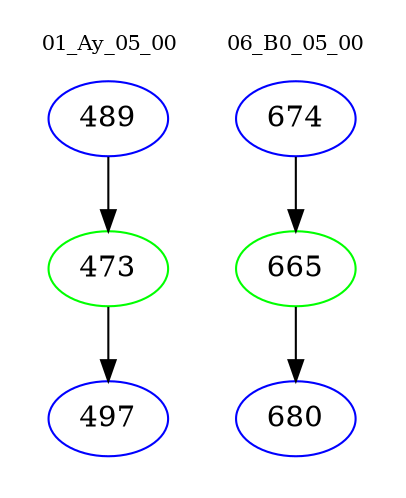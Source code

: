 digraph{
subgraph cluster_0 {
color = white
label = "01_Ay_05_00";
fontsize=10;
T0_489 [label="489", color="blue"]
T0_489 -> T0_473 [color="black"]
T0_473 [label="473", color="green"]
T0_473 -> T0_497 [color="black"]
T0_497 [label="497", color="blue"]
}
subgraph cluster_1 {
color = white
label = "06_B0_05_00";
fontsize=10;
T1_674 [label="674", color="blue"]
T1_674 -> T1_665 [color="black"]
T1_665 [label="665", color="green"]
T1_665 -> T1_680 [color="black"]
T1_680 [label="680", color="blue"]
}
}
